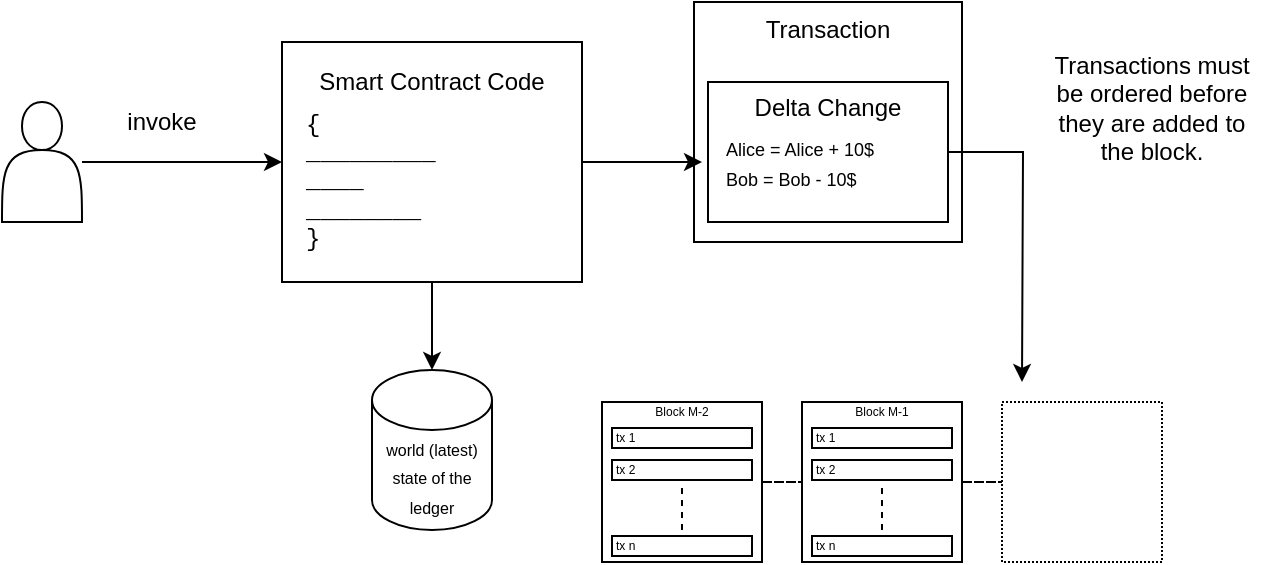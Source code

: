 <mxfile version="13.7.9" type="device"><diagram id="NBUkEbKgvLCvXYPooapM" name="Page-1"><mxGraphModel dx="922" dy="706" grid="1" gridSize="10" guides="1" tooltips="1" connect="1" arrows="1" fold="1" page="1" pageScale="1" pageWidth="827" pageHeight="1169" math="0" shadow="0"><root><mxCell id="0"/><mxCell id="1" parent="0"/><mxCell id="fHeQSAj_1WN38nUia7pT-24" value="Transaction" style="rounded=0;whiteSpace=wrap;html=1;fontFamily=Helvetica;align=center;verticalAlign=top;" vertex="1" parent="1"><mxGeometry x="386" y="50" width="134" height="120" as="geometry"/></mxCell><mxCell id="fHeQSAj_1WN38nUia7pT-23" value="" style="edgeStyle=orthogonalEdgeStyle;rounded=0;orthogonalLoop=1;jettySize=auto;html=1;fontFamily=Helvetica;" edge="1" parent="1" source="fHeQSAj_1WN38nUia7pT-19"><mxGeometry relative="1" as="geometry"><mxPoint x="550" y="240" as="targetPoint"/></mxGeometry></mxCell><mxCell id="fHeQSAj_1WN38nUia7pT-19" value="" style="rounded=0;whiteSpace=wrap;html=1;fontFamily=Helvetica;align=left;" vertex="1" parent="1"><mxGeometry x="393" y="90" width="120" height="70" as="geometry"/></mxCell><mxCell id="fHeQSAj_1WN38nUia7pT-9" style="edgeStyle=orthogonalEdgeStyle;rounded=0;orthogonalLoop=1;jettySize=auto;html=1;fontFamily=Helvetica;" edge="1" parent="1" source="fHeQSAj_1WN38nUia7pT-1"><mxGeometry relative="1" as="geometry"><mxPoint x="390" y="130.0" as="targetPoint"/></mxGeometry></mxCell><mxCell id="fHeQSAj_1WN38nUia7pT-15" style="edgeStyle=orthogonalEdgeStyle;rounded=0;orthogonalLoop=1;jettySize=auto;html=1;fontFamily=Helvetica;" edge="1" parent="1" source="fHeQSAj_1WN38nUia7pT-1" target="fHeQSAj_1WN38nUia7pT-14"><mxGeometry relative="1" as="geometry"/></mxCell><mxCell id="fHeQSAj_1WN38nUia7pT-1" value="" style="rounded=0;whiteSpace=wrap;html=1;" vertex="1" parent="1"><mxGeometry x="180" y="70" width="150" height="120" as="geometry"/></mxCell><mxCell id="fHeQSAj_1WN38nUia7pT-5" style="edgeStyle=orthogonalEdgeStyle;rounded=0;orthogonalLoop=1;jettySize=auto;html=1;entryX=0;entryY=0.5;entryDx=0;entryDy=0;fontFamily=Courier New;" edge="1" parent="1" source="fHeQSAj_1WN38nUia7pT-2" target="fHeQSAj_1WN38nUia7pT-1"><mxGeometry relative="1" as="geometry"/></mxCell><mxCell id="fHeQSAj_1WN38nUia7pT-2" value="" style="shape=actor;whiteSpace=wrap;html=1;" vertex="1" parent="1"><mxGeometry x="40" y="100" width="40" height="60" as="geometry"/></mxCell><mxCell id="fHeQSAj_1WN38nUia7pT-3" value="Smart Contract Code" style="text;html=1;strokeColor=none;fillColor=none;align=center;verticalAlign=middle;whiteSpace=wrap;rounded=0;" vertex="1" parent="1"><mxGeometry x="185" y="80" width="140" height="20" as="geometry"/></mxCell><mxCell id="fHeQSAj_1WN38nUia7pT-4" value="{&lt;br&gt;_________&lt;br&gt;____&lt;br&gt;________&lt;br&gt;}" style="text;html=1;strokeColor=none;fillColor=none;align=left;verticalAlign=middle;whiteSpace=wrap;rounded=0;fontFamily=Courier New;" vertex="1" parent="1"><mxGeometry x="190" y="100" width="130" height="80" as="geometry"/></mxCell><mxCell id="fHeQSAj_1WN38nUia7pT-6" value="invoke" style="text;html=1;strokeColor=none;fillColor=none;align=center;verticalAlign=middle;whiteSpace=wrap;rounded=0;fontFamily=Helvetica;" vertex="1" parent="1"><mxGeometry x="100" y="100" width="40" height="20" as="geometry"/></mxCell><mxCell id="fHeQSAj_1WN38nUia7pT-14" value="&lt;font style=&quot;font-size: 8px&quot;&gt;world (latest) state of the ledger&lt;/font&gt;" style="shape=cylinder3;whiteSpace=wrap;html=1;boundedLbl=1;backgroundOutline=1;size=15;fontFamily=Helvetica;align=center;" vertex="1" parent="1"><mxGeometry x="225" y="234" width="60" height="80" as="geometry"/></mxCell><mxCell id="fHeQSAj_1WN38nUia7pT-17" value="&lt;font style=&quot;font-size: 9px&quot;&gt;Alice = Alice + 10$&lt;br&gt;Bob = Bob - 10$&amp;nbsp;&lt;/font&gt;" style="text;html=1;strokeColor=none;fillColor=none;align=left;verticalAlign=middle;whiteSpace=wrap;rounded=0;fontFamily=Helvetica;" vertex="1" parent="1"><mxGeometry x="400" y="120" width="106" height="20" as="geometry"/></mxCell><mxCell id="fHeQSAj_1WN38nUia7pT-20" value="Delta Change" style="text;html=1;strokeColor=none;fillColor=none;align=center;verticalAlign=middle;whiteSpace=wrap;rounded=0;" vertex="1" parent="1"><mxGeometry x="403" y="93" width="100" height="20" as="geometry"/></mxCell><mxCell id="fHeQSAj_1WN38nUia7pT-28" style="edgeStyle=orthogonalEdgeStyle;rounded=0;orthogonalLoop=1;jettySize=auto;html=1;entryX=0;entryY=0.5;entryDx=0;entryDy=0;fontFamily=Helvetica;endArrow=none;endFill=0;dashed=1;" edge="1" parent="1" source="fHeQSAj_1WN38nUia7pT-25" target="fHeQSAj_1WN38nUia7pT-26"><mxGeometry relative="1" as="geometry"/></mxCell><mxCell id="fHeQSAj_1WN38nUia7pT-25" value="" style="whiteSpace=wrap;html=1;aspect=fixed;fontFamily=Helvetica;align=center;" vertex="1" parent="1"><mxGeometry x="340" y="250" width="80" height="80" as="geometry"/></mxCell><mxCell id="fHeQSAj_1WN38nUia7pT-29" style="edgeStyle=orthogonalEdgeStyle;rounded=0;orthogonalLoop=1;jettySize=auto;html=1;entryX=0;entryY=0.5;entryDx=0;entryDy=0;fontFamily=Helvetica;endArrow=none;endFill=0;dashed=1;" edge="1" parent="1" source="fHeQSAj_1WN38nUia7pT-26" target="fHeQSAj_1WN38nUia7pT-27"><mxGeometry relative="1" as="geometry"/></mxCell><mxCell id="fHeQSAj_1WN38nUia7pT-26" value="" style="whiteSpace=wrap;html=1;aspect=fixed;fontFamily=Helvetica;align=center;" vertex="1" parent="1"><mxGeometry x="440" y="250" width="80" height="80" as="geometry"/></mxCell><mxCell id="fHeQSAj_1WN38nUia7pT-27" value="" style="whiteSpace=wrap;html=1;aspect=fixed;fontFamily=Helvetica;align=center;dashed=1;dashPattern=1 1;" vertex="1" parent="1"><mxGeometry x="540" y="250" width="80" height="80" as="geometry"/></mxCell><mxCell id="fHeQSAj_1WN38nUia7pT-38" value="" style="group" vertex="1" connectable="0" parent="1"><mxGeometry x="345" y="263" width="70" height="64" as="geometry"/></mxCell><mxCell id="fHeQSAj_1WN38nUia7pT-30" value="" style="rounded=0;whiteSpace=wrap;html=1;fontFamily=Helvetica;align=center;" vertex="1" parent="fHeQSAj_1WN38nUia7pT-38"><mxGeometry width="70" height="10" as="geometry"/></mxCell><mxCell id="fHeQSAj_1WN38nUia7pT-31" value="" style="rounded=0;whiteSpace=wrap;html=1;fontFamily=Helvetica;align=center;" vertex="1" parent="fHeQSAj_1WN38nUia7pT-38"><mxGeometry y="16" width="70" height="10" as="geometry"/></mxCell><mxCell id="fHeQSAj_1WN38nUia7pT-32" value="" style="rounded=0;whiteSpace=wrap;html=1;fontFamily=Helvetica;align=center;" vertex="1" parent="fHeQSAj_1WN38nUia7pT-38"><mxGeometry y="54" width="70" height="10" as="geometry"/></mxCell><mxCell id="fHeQSAj_1WN38nUia7pT-33" value="" style="endArrow=none;dashed=1;html=1;strokeColor=#000000;fontFamily=Helvetica;entryX=0.5;entryY=1;entryDx=0;entryDy=0;" edge="1" parent="fHeQSAj_1WN38nUia7pT-38"><mxGeometry width="50" height="50" relative="1" as="geometry"><mxPoint x="35" y="51" as="sourcePoint"/><mxPoint x="35" y="28" as="targetPoint"/></mxGeometry></mxCell><mxCell id="fHeQSAj_1WN38nUia7pT-35" value="tx 1" style="text;html=1;strokeColor=none;fillColor=none;align=left;verticalAlign=middle;whiteSpace=wrap;rounded=0;fontFamily=Helvetica;fontSize=6;" vertex="1" parent="fHeQSAj_1WN38nUia7pT-38"><mxGeometry width="40" height="10" as="geometry"/></mxCell><mxCell id="fHeQSAj_1WN38nUia7pT-36" value="tx 2" style="text;html=1;strokeColor=none;fillColor=none;align=left;verticalAlign=middle;whiteSpace=wrap;rounded=0;fontFamily=Helvetica;fontSize=6;" vertex="1" parent="fHeQSAj_1WN38nUia7pT-38"><mxGeometry y="16" width="40" height="10" as="geometry"/></mxCell><mxCell id="fHeQSAj_1WN38nUia7pT-37" value="tx n" style="text;html=1;strokeColor=none;fillColor=none;align=left;verticalAlign=middle;whiteSpace=wrap;rounded=0;fontFamily=Helvetica;fontSize=6;" vertex="1" parent="fHeQSAj_1WN38nUia7pT-38"><mxGeometry y="54" width="40" height="10" as="geometry"/></mxCell><mxCell id="fHeQSAj_1WN38nUia7pT-39" value="" style="group" vertex="1" connectable="0" parent="1"><mxGeometry x="445" y="263" width="70" height="64" as="geometry"/></mxCell><mxCell id="fHeQSAj_1WN38nUia7pT-40" value="" style="rounded=0;whiteSpace=wrap;html=1;fontFamily=Helvetica;align=center;" vertex="1" parent="fHeQSAj_1WN38nUia7pT-39"><mxGeometry width="70" height="10" as="geometry"/></mxCell><mxCell id="fHeQSAj_1WN38nUia7pT-41" value="" style="rounded=0;whiteSpace=wrap;html=1;fontFamily=Helvetica;align=center;" vertex="1" parent="fHeQSAj_1WN38nUia7pT-39"><mxGeometry y="16" width="70" height="10" as="geometry"/></mxCell><mxCell id="fHeQSAj_1WN38nUia7pT-42" value="" style="rounded=0;whiteSpace=wrap;html=1;fontFamily=Helvetica;align=center;" vertex="1" parent="fHeQSAj_1WN38nUia7pT-39"><mxGeometry y="54" width="70" height="10" as="geometry"/></mxCell><mxCell id="fHeQSAj_1WN38nUia7pT-43" value="" style="endArrow=none;dashed=1;html=1;strokeColor=#000000;fontFamily=Helvetica;entryX=0.5;entryY=1;entryDx=0;entryDy=0;" edge="1" parent="fHeQSAj_1WN38nUia7pT-39"><mxGeometry width="50" height="50" relative="1" as="geometry"><mxPoint x="35" y="51" as="sourcePoint"/><mxPoint x="35" y="28" as="targetPoint"/></mxGeometry></mxCell><mxCell id="fHeQSAj_1WN38nUia7pT-44" value="tx 1" style="text;html=1;strokeColor=none;fillColor=none;align=left;verticalAlign=middle;whiteSpace=wrap;rounded=0;fontFamily=Helvetica;fontSize=6;" vertex="1" parent="fHeQSAj_1WN38nUia7pT-39"><mxGeometry width="40" height="10" as="geometry"/></mxCell><mxCell id="fHeQSAj_1WN38nUia7pT-45" value="tx 2" style="text;html=1;strokeColor=none;fillColor=none;align=left;verticalAlign=middle;whiteSpace=wrap;rounded=0;fontFamily=Helvetica;fontSize=6;" vertex="1" parent="fHeQSAj_1WN38nUia7pT-39"><mxGeometry y="16" width="40" height="10" as="geometry"/></mxCell><mxCell id="fHeQSAj_1WN38nUia7pT-46" value="tx n" style="text;html=1;strokeColor=none;fillColor=none;align=left;verticalAlign=middle;whiteSpace=wrap;rounded=0;fontFamily=Helvetica;fontSize=6;" vertex="1" parent="fHeQSAj_1WN38nUia7pT-39"><mxGeometry y="54" width="40" height="10" as="geometry"/></mxCell><mxCell id="fHeQSAj_1WN38nUia7pT-47" value="Block M-2" style="text;html=1;strokeColor=none;fillColor=none;align=center;verticalAlign=middle;whiteSpace=wrap;rounded=0;fontFamily=Helvetica;fontSize=6;" vertex="1" parent="1"><mxGeometry x="340" y="250" width="80" height="10" as="geometry"/></mxCell><mxCell id="fHeQSAj_1WN38nUia7pT-48" value="Block M-1" style="text;html=1;strokeColor=none;fillColor=none;align=center;verticalAlign=middle;whiteSpace=wrap;rounded=0;fontFamily=Helvetica;fontSize=6;" vertex="1" parent="1"><mxGeometry x="440" y="250" width="80" height="10" as="geometry"/></mxCell><mxCell id="fHeQSAj_1WN38nUia7pT-50" value="Transactions must be ordered before they are added to the block." style="text;html=1;strokeColor=none;fillColor=none;align=center;verticalAlign=middle;whiteSpace=wrap;rounded=0;dashed=1;dashPattern=1 1;fontFamily=Helvetica;fontSize=12;" vertex="1" parent="1"><mxGeometry x="560" y="93" width="110" height="20" as="geometry"/></mxCell></root></mxGraphModel></diagram></mxfile>